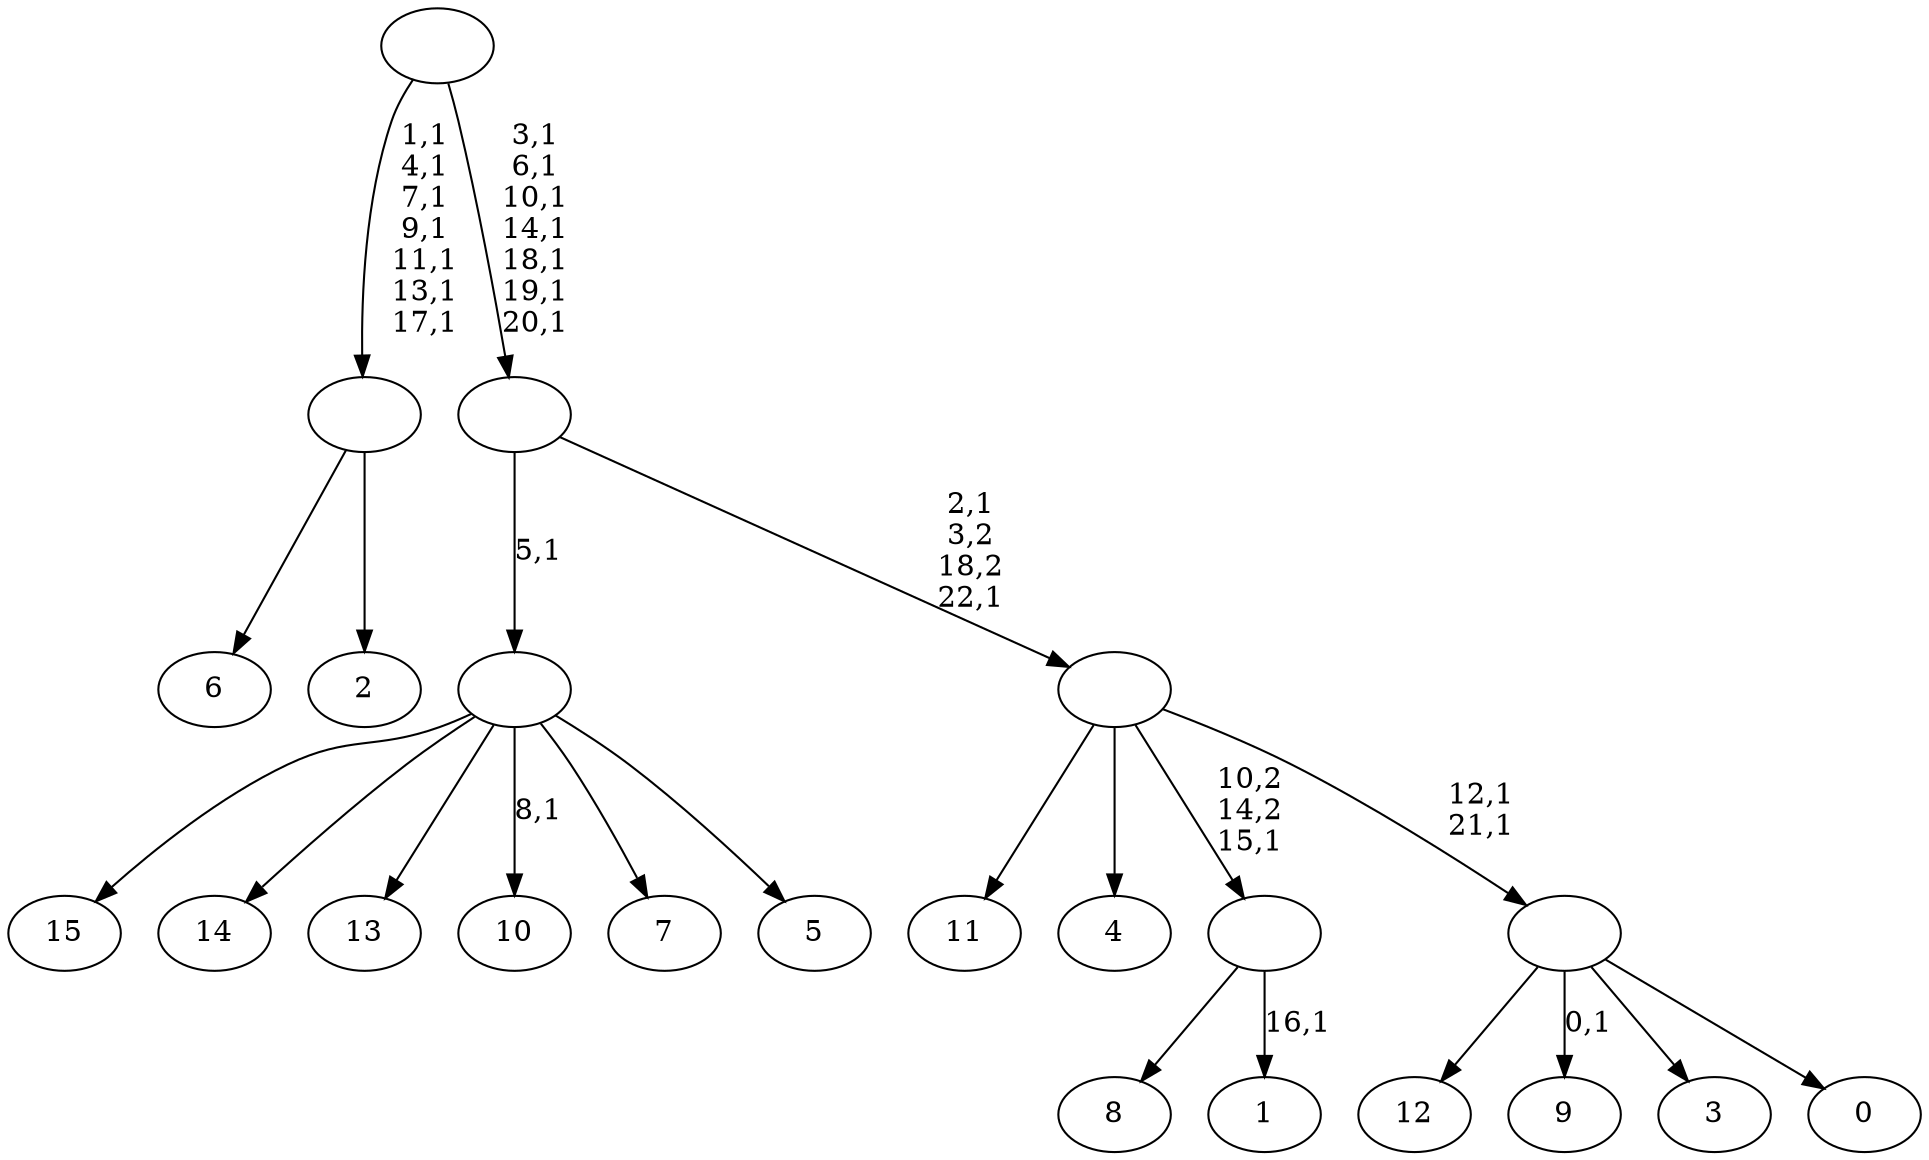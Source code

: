 digraph T {
	39 [label="15"]
	38 [label="14"]
	37 [label="13"]
	36 [label="12"]
	35 [label="11"]
	34 [label="10"]
	32 [label="9"]
	30 [label="8"]
	29 [label="7"]
	28 [label="6"]
	27 [label="5"]
	26 [label=""]
	25 [label="4"]
	24 [label="3"]
	23 [label="2"]
	22 [label=""]
	15 [label="1"]
	13 [label=""]
	12 [label="0"]
	11 [label=""]
	9 [label=""]
	7 [label=""]
	0 [label=""]
	26 -> 34 [label="8,1"]
	26 -> 39 [label=""]
	26 -> 38 [label=""]
	26 -> 37 [label=""]
	26 -> 29 [label=""]
	26 -> 27 [label=""]
	22 -> 28 [label=""]
	22 -> 23 [label=""]
	13 -> 15 [label="16,1"]
	13 -> 30 [label=""]
	11 -> 32 [label="0,1"]
	11 -> 36 [label=""]
	11 -> 24 [label=""]
	11 -> 12 [label=""]
	9 -> 11 [label="12,1\n21,1"]
	9 -> 35 [label=""]
	9 -> 25 [label=""]
	9 -> 13 [label="10,2\n14,2\n15,1"]
	7 -> 9 [label="2,1\n3,2\n18,2\n22,1"]
	7 -> 26 [label="5,1"]
	0 -> 7 [label="3,1\n6,1\n10,1\n14,1\n18,1\n19,1\n20,1"]
	0 -> 22 [label="1,1\n4,1\n7,1\n9,1\n11,1\n13,1\n17,1"]
}
